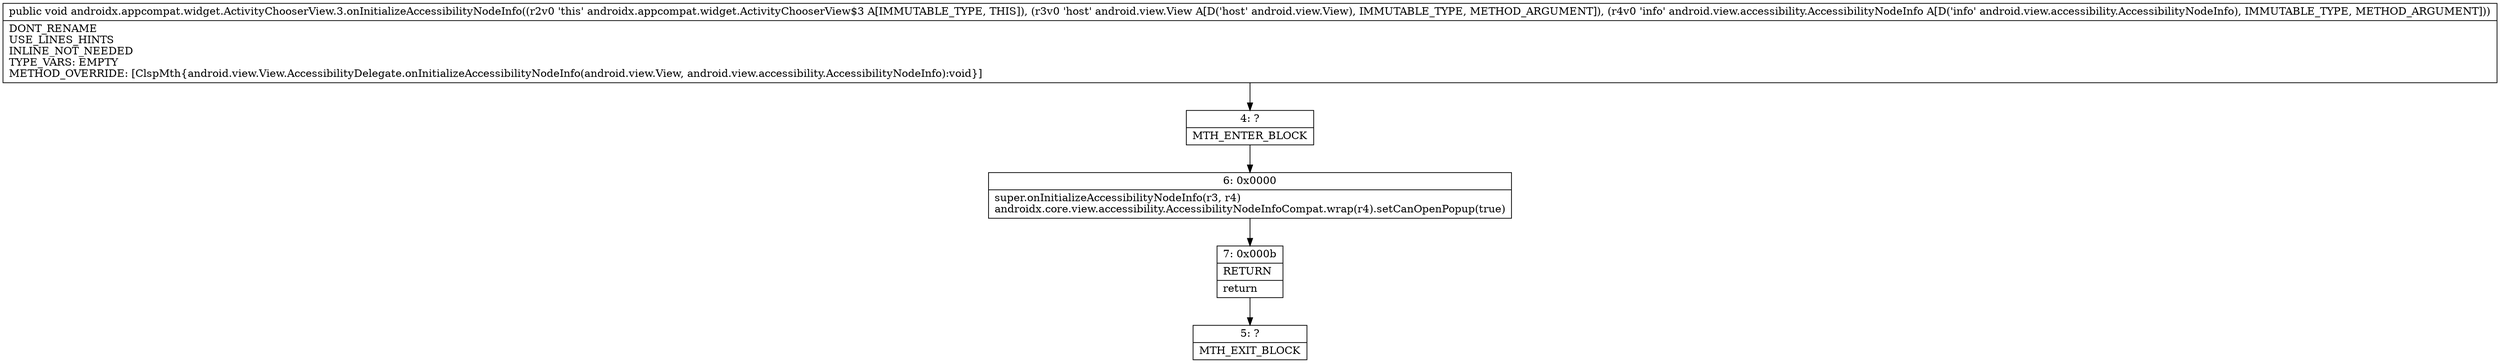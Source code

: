 digraph "CFG forandroidx.appcompat.widget.ActivityChooserView.3.onInitializeAccessibilityNodeInfo(Landroid\/view\/View;Landroid\/view\/accessibility\/AccessibilityNodeInfo;)V" {
Node_4 [shape=record,label="{4\:\ ?|MTH_ENTER_BLOCK\l}"];
Node_6 [shape=record,label="{6\:\ 0x0000|super.onInitializeAccessibilityNodeInfo(r3, r4)\landroidx.core.view.accessibility.AccessibilityNodeInfoCompat.wrap(r4).setCanOpenPopup(true)\l}"];
Node_7 [shape=record,label="{7\:\ 0x000b|RETURN\l|return\l}"];
Node_5 [shape=record,label="{5\:\ ?|MTH_EXIT_BLOCK\l}"];
MethodNode[shape=record,label="{public void androidx.appcompat.widget.ActivityChooserView.3.onInitializeAccessibilityNodeInfo((r2v0 'this' androidx.appcompat.widget.ActivityChooserView$3 A[IMMUTABLE_TYPE, THIS]), (r3v0 'host' android.view.View A[D('host' android.view.View), IMMUTABLE_TYPE, METHOD_ARGUMENT]), (r4v0 'info' android.view.accessibility.AccessibilityNodeInfo A[D('info' android.view.accessibility.AccessibilityNodeInfo), IMMUTABLE_TYPE, METHOD_ARGUMENT]))  | DONT_RENAME\lUSE_LINES_HINTS\lINLINE_NOT_NEEDED\lTYPE_VARS: EMPTY\lMETHOD_OVERRIDE: [ClspMth\{android.view.View.AccessibilityDelegate.onInitializeAccessibilityNodeInfo(android.view.View, android.view.accessibility.AccessibilityNodeInfo):void\}]\l}"];
MethodNode -> Node_4;Node_4 -> Node_6;
Node_6 -> Node_7;
Node_7 -> Node_5;
}

